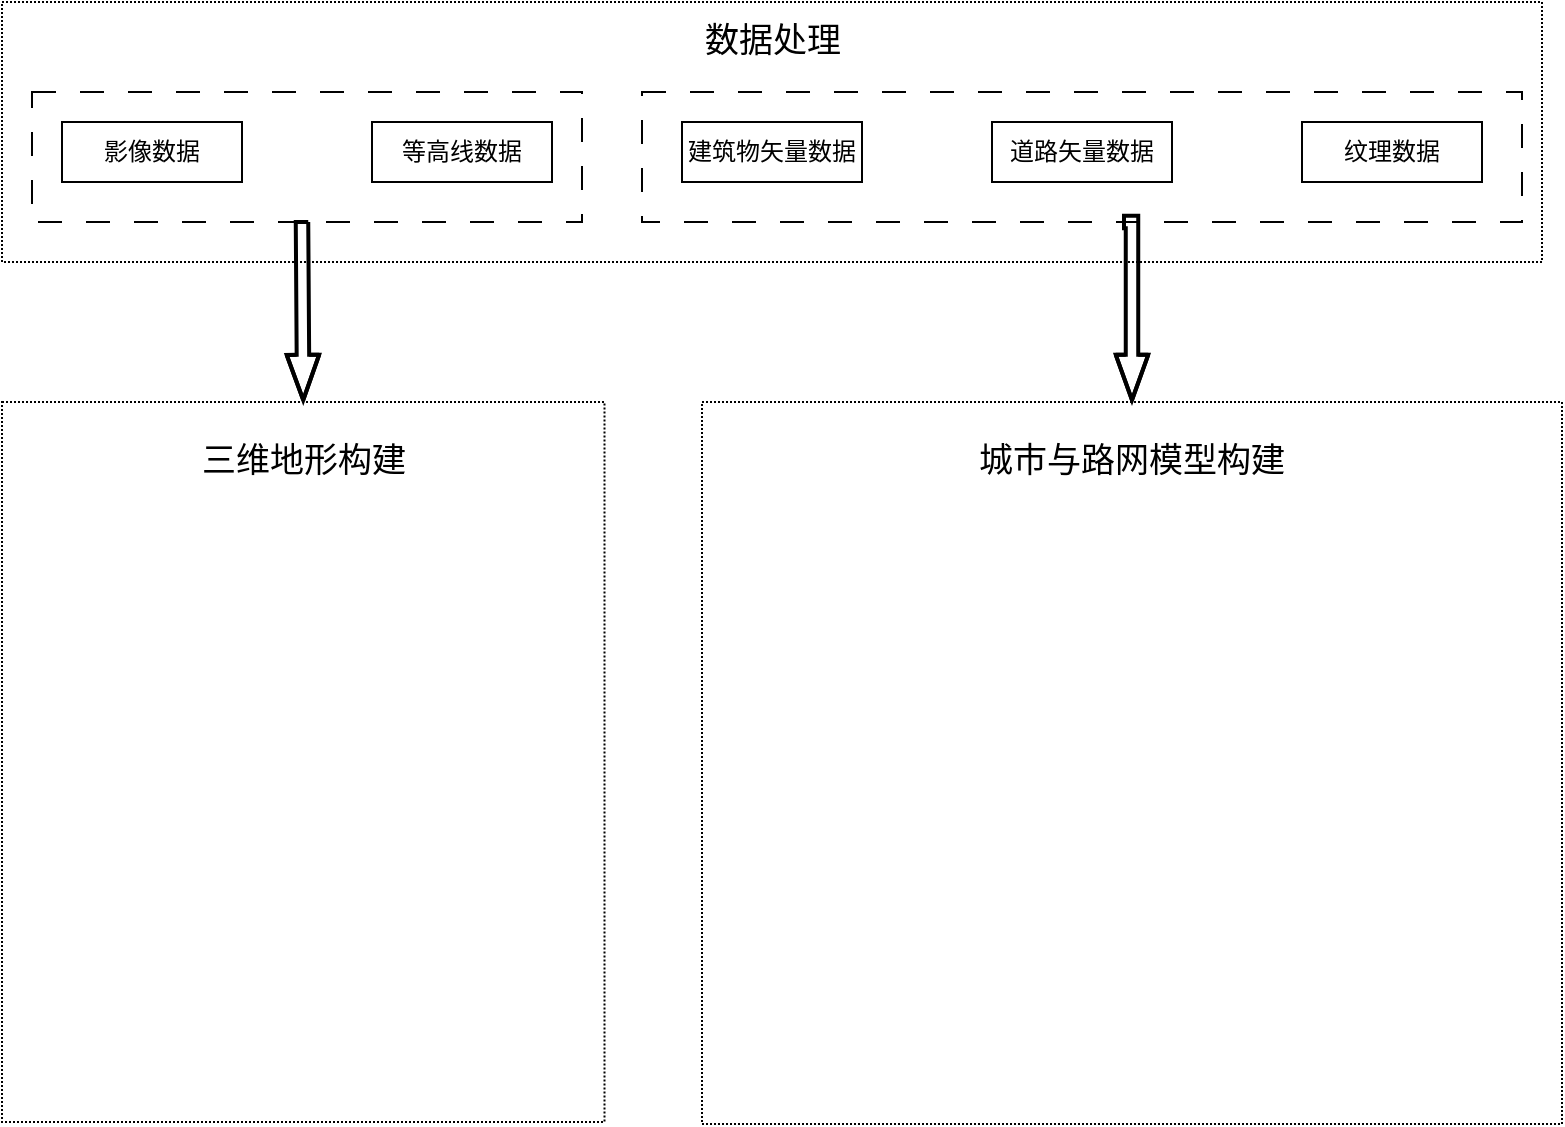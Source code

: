 <mxfile version="22.1.7" type="github">
  <diagram name="第 1 页" id="3DLmhqvNEGKwdh4Kj9e7">
    <mxGraphModel dx="1195" dy="628" grid="1" gridSize="10" guides="1" tooltips="1" connect="1" arrows="1" fold="1" page="1" pageScale="1" pageWidth="1169" pageHeight="827" math="0" shadow="0">
      <root>
        <mxCell id="0" />
        <mxCell id="1" parent="0" />
        <mxCell id="q4kZ703Dppg0LJKYkS-L-1" value="" style="rounded=0;whiteSpace=wrap;html=1;dashed=1;dashPattern=1 1;" vertex="1" parent="1">
          <mxGeometry x="180" y="40" width="770" height="130" as="geometry" />
        </mxCell>
        <mxCell id="q4kZ703Dppg0LJKYkS-L-10" value="" style="rounded=0;whiteSpace=wrap;html=1;dashed=1;dashPattern=12 12;" vertex="1" parent="1">
          <mxGeometry x="195" y="85" width="275" height="65" as="geometry" />
        </mxCell>
        <mxCell id="q4kZ703Dppg0LJKYkS-L-2" value="影像数据" style="rounded=0;whiteSpace=wrap;html=1;" vertex="1" parent="1">
          <mxGeometry x="210" y="100" width="90" height="30" as="geometry" />
        </mxCell>
        <mxCell id="q4kZ703Dppg0LJKYkS-L-11" value="" style="rounded=0;whiteSpace=wrap;html=1;dashed=1;dashPattern=12 12;" vertex="1" parent="1">
          <mxGeometry x="500" y="85" width="440" height="65" as="geometry" />
        </mxCell>
        <mxCell id="q4kZ703Dppg0LJKYkS-L-3" value="纹理数据" style="rounded=0;whiteSpace=wrap;html=1;" vertex="1" parent="1">
          <mxGeometry x="830" y="100" width="90" height="30" as="geometry" />
        </mxCell>
        <mxCell id="q4kZ703Dppg0LJKYkS-L-4" value="建筑物矢量数据" style="rounded=0;whiteSpace=wrap;html=1;" vertex="1" parent="1">
          <mxGeometry x="520" y="100" width="90" height="30" as="geometry" />
        </mxCell>
        <mxCell id="q4kZ703Dppg0LJKYkS-L-7" value="道路矢量数据" style="rounded=0;whiteSpace=wrap;html=1;" vertex="1" parent="1">
          <mxGeometry x="675" y="100" width="90" height="30" as="geometry" />
        </mxCell>
        <mxCell id="q4kZ703Dppg0LJKYkS-L-8" value="等高线数据" style="rounded=0;whiteSpace=wrap;html=1;" vertex="1" parent="1">
          <mxGeometry x="365" y="100" width="90" height="30" as="geometry" />
        </mxCell>
        <mxCell id="q4kZ703Dppg0LJKYkS-L-9" value="数据处理" style="text;html=1;strokeColor=none;fillColor=none;align=center;verticalAlign=middle;whiteSpace=wrap;rounded=0;fontSize=17;" vertex="1" parent="1">
          <mxGeometry x="527.5" y="50" width="75" height="20" as="geometry" />
        </mxCell>
        <mxCell id="q4kZ703Dppg0LJKYkS-L-13" value="" style="rounded=0;whiteSpace=wrap;html=1;dashed=1;dashPattern=1 1;" vertex="1" parent="1">
          <mxGeometry x="180" y="240" width="301.25" height="360" as="geometry" />
        </mxCell>
        <mxCell id="q4kZ703Dppg0LJKYkS-L-15" style="edgeStyle=orthogonalEdgeStyle;rounded=0;orthogonalLoop=1;jettySize=auto;html=1;entryX=0.5;entryY=0;entryDx=0;entryDy=0;fontStyle=1;strokeWidth=2;shape=flexArrow;width=5.238;endSize=6.862;endWidth=7.991;" edge="1" parent="1" target="q4kZ703Dppg0LJKYkS-L-13">
          <mxGeometry relative="1" as="geometry">
            <mxPoint x="330" y="149" as="sourcePoint" />
            <mxPoint x="339" y="269" as="targetPoint" />
            <Array as="points">
              <mxPoint x="330" y="150" />
              <mxPoint x="331" y="150" />
            </Array>
          </mxGeometry>
        </mxCell>
        <mxCell id="q4kZ703Dppg0LJKYkS-L-16" value="三维地形构建" style="text;html=1;strokeColor=none;fillColor=none;align=center;verticalAlign=middle;whiteSpace=wrap;rounded=0;fontSize=17;" vertex="1" parent="1">
          <mxGeometry x="270.63" y="260" width="120" height="20" as="geometry" />
        </mxCell>
        <mxCell id="q4kZ703Dppg0LJKYkS-L-17" value="" style="rounded=0;whiteSpace=wrap;html=1;dashed=1;dashPattern=1 1;" vertex="1" parent="1">
          <mxGeometry x="530" y="240" width="430" height="361" as="geometry" />
        </mxCell>
        <mxCell id="q4kZ703Dppg0LJKYkS-L-18" style="edgeStyle=orthogonalEdgeStyle;rounded=0;orthogonalLoop=1;jettySize=auto;html=1;entryX=0.5;entryY=0;entryDx=0;entryDy=0;fontStyle=1;strokeWidth=2;shape=flexArrow;width=5.238;endSize=6.862;endWidth=7.991;" edge="1" parent="1" target="q4kZ703Dppg0LJKYkS-L-17">
          <mxGeometry relative="1" as="geometry">
            <mxPoint x="740" y="150" as="sourcePoint" />
            <mxPoint x="739" y="270" as="targetPoint" />
            <Array as="points">
              <mxPoint x="745" y="150" />
            </Array>
          </mxGeometry>
        </mxCell>
        <mxCell id="q4kZ703Dppg0LJKYkS-L-19" value="城市与路网模型构建" style="text;html=1;strokeColor=none;fillColor=none;align=center;verticalAlign=middle;whiteSpace=wrap;rounded=0;fontSize=17;" vertex="1" parent="1">
          <mxGeometry x="665" y="260" width="160" height="20" as="geometry" />
        </mxCell>
      </root>
    </mxGraphModel>
  </diagram>
</mxfile>
